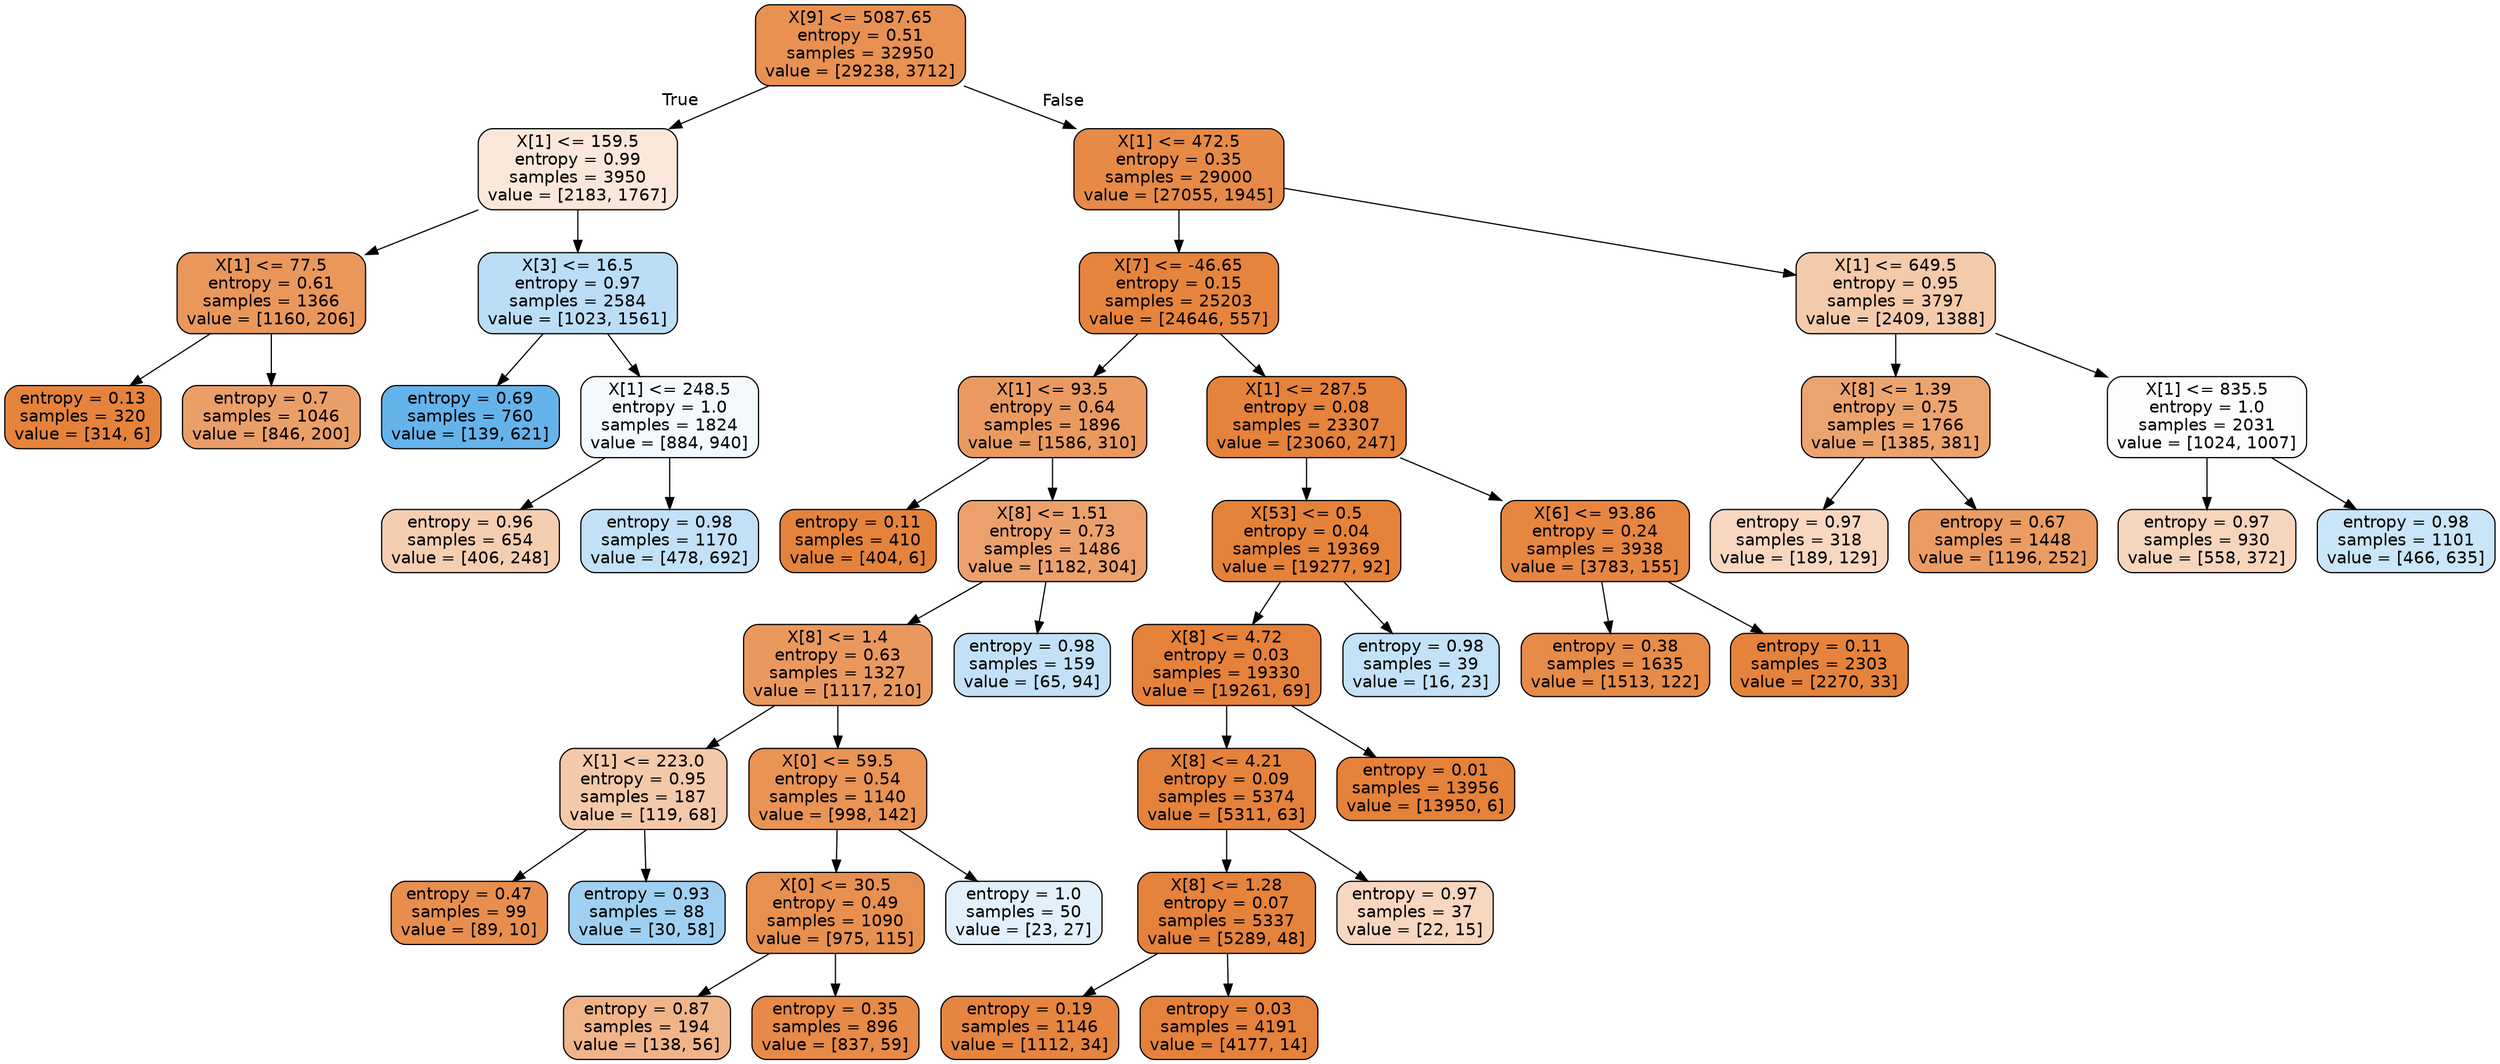 digraph Tree {
node [shape=box, style="filled, rounded", color="black", fontname=helvetica] ;
edge [fontname=helvetica] ;
0 [label="X[9] <= 5087.65\nentropy = 0.51\nsamples = 32950\nvalue = [29238, 3712]", fillcolor="#e89152"] ;
1 [label="X[1] <= 159.5\nentropy = 0.99\nsamples = 3950\nvalue = [2183, 1767]", fillcolor="#fae7d9"] ;
0 -> 1 [labeldistance=2.5, labelangle=45, headlabel="True"] ;
2 [label="X[1] <= 77.5\nentropy = 0.61\nsamples = 1366\nvalue = [1160, 206]", fillcolor="#ea975c"] ;
1 -> 2 ;
3 [label="entropy = 0.13\nsamples = 320\nvalue = [314, 6]", fillcolor="#e5833d"] ;
2 -> 3 ;
4 [label="entropy = 0.7\nsamples = 1046\nvalue = [846, 200]", fillcolor="#eb9f68"] ;
2 -> 4 ;
5 [label="X[3] <= 16.5\nentropy = 0.97\nsamples = 2584\nvalue = [1023, 1561]", fillcolor="#bbddf6"] ;
1 -> 5 ;
6 [label="entropy = 0.69\nsamples = 760\nvalue = [139, 621]", fillcolor="#65b3eb"] ;
5 -> 6 ;
7 [label="X[1] <= 248.5\nentropy = 1.0\nsamples = 1824\nvalue = [884, 940]", fillcolor="#f3f9fd"] ;
5 -> 7 ;
8 [label="entropy = 0.96\nsamples = 654\nvalue = [406, 248]", fillcolor="#f5ceb2"] ;
7 -> 8 ;
9 [label="entropy = 0.98\nsamples = 1170\nvalue = [478, 692]", fillcolor="#c2e1f7"] ;
7 -> 9 ;
10 [label="X[1] <= 472.5\nentropy = 0.35\nsamples = 29000\nvalue = [27055, 1945]", fillcolor="#e78a47"] ;
0 -> 10 [labeldistance=2.5, labelangle=-45, headlabel="False"] ;
11 [label="X[7] <= -46.65\nentropy = 0.15\nsamples = 25203\nvalue = [24646, 557]", fillcolor="#e6843d"] ;
10 -> 11 ;
12 [label="X[1] <= 93.5\nentropy = 0.64\nsamples = 1896\nvalue = [1586, 310]", fillcolor="#ea9a60"] ;
11 -> 12 ;
13 [label="entropy = 0.11\nsamples = 410\nvalue = [404, 6]", fillcolor="#e5833c"] ;
12 -> 13 ;
14 [label="X[8] <= 1.51\nentropy = 0.73\nsamples = 1486\nvalue = [1182, 304]", fillcolor="#eca16c"] ;
12 -> 14 ;
15 [label="X[8] <= 1.4\nentropy = 0.63\nsamples = 1327\nvalue = [1117, 210]", fillcolor="#ea995e"] ;
14 -> 15 ;
16 [label="X[1] <= 223.0\nentropy = 0.95\nsamples = 187\nvalue = [119, 68]", fillcolor="#f4c9aa"] ;
15 -> 16 ;
17 [label="entropy = 0.47\nsamples = 99\nvalue = [89, 10]", fillcolor="#e88f4f"] ;
16 -> 17 ;
18 [label="entropy = 0.93\nsamples = 88\nvalue = [30, 58]", fillcolor="#9fd0f2"] ;
16 -> 18 ;
19 [label="X[0] <= 59.5\nentropy = 0.54\nsamples = 1140\nvalue = [998, 142]", fillcolor="#e99355"] ;
15 -> 19 ;
20 [label="X[0] <= 30.5\nentropy = 0.49\nsamples = 1090\nvalue = [975, 115]", fillcolor="#e89050"] ;
19 -> 20 ;
21 [label="entropy = 0.87\nsamples = 194\nvalue = [138, 56]", fillcolor="#f0b489"] ;
20 -> 21 ;
22 [label="entropy = 0.35\nsamples = 896\nvalue = [837, 59]", fillcolor="#e78a47"] ;
20 -> 22 ;
23 [label="entropy = 1.0\nsamples = 50\nvalue = [23, 27]", fillcolor="#e2f0fb"] ;
19 -> 23 ;
24 [label="entropy = 0.98\nsamples = 159\nvalue = [65, 94]", fillcolor="#c2e1f7"] ;
14 -> 24 ;
25 [label="X[1] <= 287.5\nentropy = 0.08\nsamples = 23307\nvalue = [23060, 247]", fillcolor="#e5823b"] ;
11 -> 25 ;
26 [label="X[53] <= 0.5\nentropy = 0.04\nsamples = 19369\nvalue = [19277, 92]", fillcolor="#e5823a"] ;
25 -> 26 ;
27 [label="X[8] <= 4.72\nentropy = 0.03\nsamples = 19330\nvalue = [19261, 69]", fillcolor="#e5813a"] ;
26 -> 27 ;
28 [label="X[8] <= 4.21\nentropy = 0.09\nsamples = 5374\nvalue = [5311, 63]", fillcolor="#e5823b"] ;
27 -> 28 ;
29 [label="X[8] <= 1.28\nentropy = 0.07\nsamples = 5337\nvalue = [5289, 48]", fillcolor="#e5823b"] ;
28 -> 29 ;
30 [label="entropy = 0.19\nsamples = 1146\nvalue = [1112, 34]", fillcolor="#e6853f"] ;
29 -> 30 ;
31 [label="entropy = 0.03\nsamples = 4191\nvalue = [4177, 14]", fillcolor="#e5813a"] ;
29 -> 31 ;
32 [label="entropy = 0.97\nsamples = 37\nvalue = [22, 15]", fillcolor="#f7d7c0"] ;
28 -> 32 ;
33 [label="entropy = 0.01\nsamples = 13956\nvalue = [13950, 6]", fillcolor="#e58139"] ;
27 -> 33 ;
34 [label="entropy = 0.98\nsamples = 39\nvalue = [16, 23]", fillcolor="#c3e1f7"] ;
26 -> 34 ;
35 [label="X[6] <= 93.86\nentropy = 0.24\nsamples = 3938\nvalue = [3783, 155]", fillcolor="#e68641"] ;
25 -> 35 ;
36 [label="entropy = 0.38\nsamples = 1635\nvalue = [1513, 122]", fillcolor="#e78b49"] ;
35 -> 36 ;
37 [label="entropy = 0.11\nsamples = 2303\nvalue = [2270, 33]", fillcolor="#e5833c"] ;
35 -> 37 ;
38 [label="X[1] <= 649.5\nentropy = 0.95\nsamples = 3797\nvalue = [2409, 1388]", fillcolor="#f4caab"] ;
10 -> 38 ;
39 [label="X[8] <= 1.39\nentropy = 0.75\nsamples = 1766\nvalue = [1385, 381]", fillcolor="#eca46f"] ;
38 -> 39 ;
40 [label="entropy = 0.97\nsamples = 318\nvalue = [189, 129]", fillcolor="#f7d7c0"] ;
39 -> 40 ;
41 [label="entropy = 0.67\nsamples = 1448\nvalue = [1196, 252]", fillcolor="#ea9c63"] ;
39 -> 41 ;
42 [label="X[1] <= 835.5\nentropy = 1.0\nsamples = 2031\nvalue = [1024, 1007]", fillcolor="#fffdfc"] ;
38 -> 42 ;
43 [label="entropy = 0.97\nsamples = 930\nvalue = [558, 372]", fillcolor="#f6d5bd"] ;
42 -> 43 ;
44 [label="entropy = 0.98\nsamples = 1101\nvalue = [466, 635]", fillcolor="#cae5f8"] ;
42 -> 44 ;
}